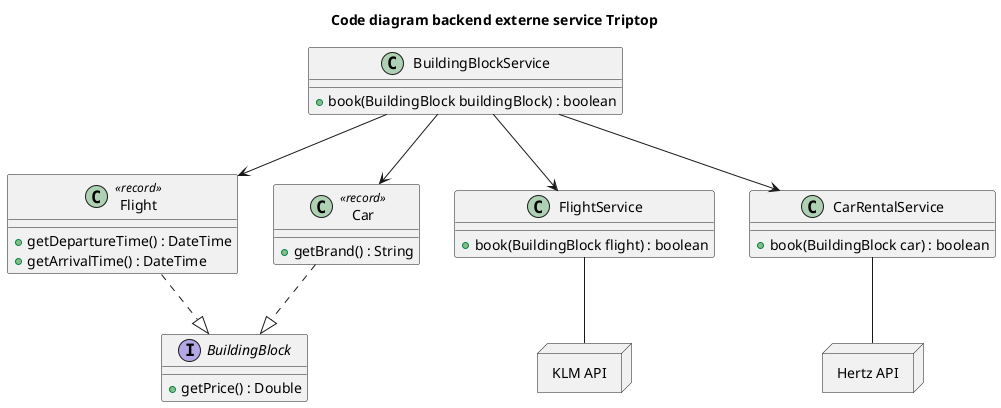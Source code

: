 @startuml

title Code diagram backend externe service Triptop

class Flight <<record>> {
    +getDepartureTime() : DateTime
    +getArrivalTime() : DateTime
}

class Car <<record>> {
    +getBrand() : String
}

class BuildingBlockService {
    +book(BuildingBlock buildingBlock) : boolean
}

class FlightService {
    +book(BuildingBlock flight) : boolean
}

class CarRentalService {
    +book(BuildingBlock car) : boolean
}

interface BuildingBlock {
    +getPrice() : Double
}

BuildingBlockService --> FlightService
BuildingBlockService --> CarRentalService
BuildingBlockService --> Car
BuildingBlockService --> Flight
Flight ..|> BuildingBlock
Car ..|> BuildingBlock


node "KLM API" as KLM {
}

node "Hertz API" as Hertz {
}

FlightService -- KLM
CarRentalService -- Hertz

@enduml